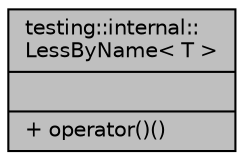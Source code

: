 digraph "testing::internal::LessByName&lt; T &gt;"
{
  edge [fontname="Helvetica",fontsize="10",labelfontname="Helvetica",labelfontsize="10"];
  node [fontname="Helvetica",fontsize="10",shape=record];
  Node1 [label="{testing::internal::\lLessByName\< T \>\n||+ operator()()\l}",height=0.2,width=0.4,color="black", fillcolor="grey75", style="filled", fontcolor="black"];
}
